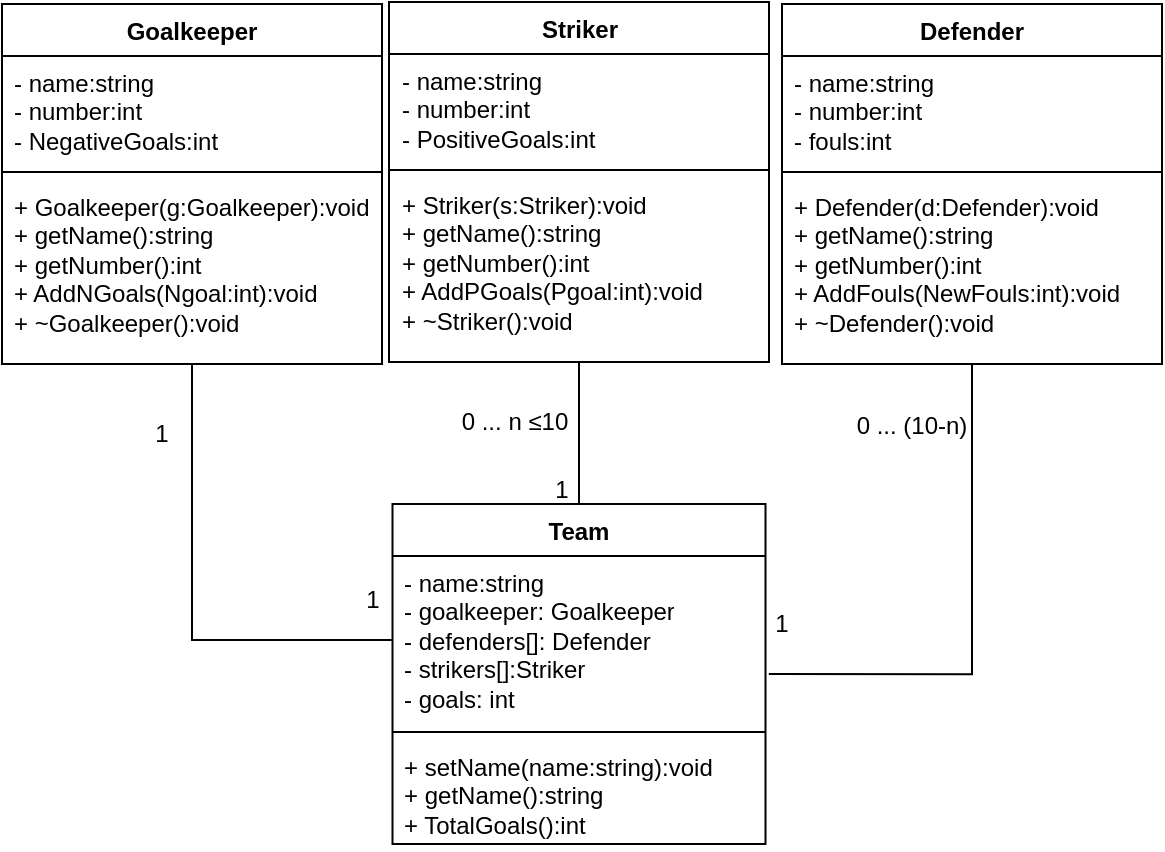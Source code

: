 <mxfile version="21.0.8" type="github">
  <diagram name="Página-1" id="_dQN471PL4yBj2IjJJKB">
    <mxGraphModel dx="955" dy="523" grid="1" gridSize="10" guides="1" tooltips="1" connect="1" arrows="1" fold="1" page="1" pageScale="1" pageWidth="827" pageHeight="1169" math="0" shadow="0">
      <root>
        <mxCell id="0" />
        <mxCell id="1" parent="0" />
        <mxCell id="yFIEnmR-kteyQiOE9jip-26" style="edgeStyle=orthogonalEdgeStyle;rounded=0;orthogonalLoop=1;jettySize=auto;html=1;endArrow=none;endFill=0;" edge="1" parent="1" source="yFIEnmR-kteyQiOE9jip-6" target="yFIEnmR-kteyQiOE9jip-20">
          <mxGeometry relative="1" as="geometry" />
        </mxCell>
        <mxCell id="yFIEnmR-kteyQiOE9jip-6" value="Goalkeeper" style="swimlane;fontStyle=1;align=center;verticalAlign=top;childLayout=stackLayout;horizontal=1;startSize=26;horizontalStack=0;resizeParent=1;resizeParentMax=0;resizeLast=0;collapsible=1;marginBottom=0;whiteSpace=wrap;html=1;" vertex="1" parent="1">
          <mxGeometry x="30" y="430" width="190" height="180" as="geometry" />
        </mxCell>
        <mxCell id="yFIEnmR-kteyQiOE9jip-7" value="- name:string&lt;br&gt;- number:int&lt;br&gt;- NegativeGoals:int" style="text;strokeColor=none;fillColor=none;align=left;verticalAlign=top;spacingLeft=4;spacingRight=4;overflow=hidden;rotatable=0;points=[[0,0.5],[1,0.5]];portConstraint=eastwest;whiteSpace=wrap;html=1;" vertex="1" parent="yFIEnmR-kteyQiOE9jip-6">
          <mxGeometry y="26" width="190" height="54" as="geometry" />
        </mxCell>
        <mxCell id="yFIEnmR-kteyQiOE9jip-8" value="" style="line;strokeWidth=1;fillColor=none;align=left;verticalAlign=middle;spacingTop=-1;spacingLeft=3;spacingRight=3;rotatable=0;labelPosition=right;points=[];portConstraint=eastwest;strokeColor=inherit;" vertex="1" parent="yFIEnmR-kteyQiOE9jip-6">
          <mxGeometry y="80" width="190" height="8" as="geometry" />
        </mxCell>
        <mxCell id="yFIEnmR-kteyQiOE9jip-9" value="+ Goalkeeper(g:Goalkeeper):void&lt;br&gt;+ getName():string&lt;br style=&quot;border-color: var(--border-color);&quot;&gt;+ getNumber():int&lt;br&gt;+ AddNGoals(Ngoal:int):void&lt;br&gt;+ ~Goalkeeper():void" style="text;strokeColor=none;fillColor=none;align=left;verticalAlign=top;spacingLeft=4;spacingRight=4;overflow=hidden;rotatable=0;points=[[0,0.5],[1,0.5]];portConstraint=eastwest;whiteSpace=wrap;html=1;" vertex="1" parent="yFIEnmR-kteyQiOE9jip-6">
          <mxGeometry y="88" width="190" height="92" as="geometry" />
        </mxCell>
        <mxCell id="yFIEnmR-kteyQiOE9jip-24" style="rounded=0;orthogonalLoop=1;jettySize=auto;html=1;entryX=0.5;entryY=0;entryDx=0;entryDy=0;endArrow=none;endFill=0;" edge="1" parent="1" source="yFIEnmR-kteyQiOE9jip-10" target="yFIEnmR-kteyQiOE9jip-19">
          <mxGeometry relative="1" as="geometry" />
        </mxCell>
        <mxCell id="yFIEnmR-kteyQiOE9jip-10" value="Striker" style="swimlane;fontStyle=1;align=center;verticalAlign=top;childLayout=stackLayout;horizontal=1;startSize=26;horizontalStack=0;resizeParent=1;resizeParentMax=0;resizeLast=0;collapsible=1;marginBottom=0;whiteSpace=wrap;html=1;" vertex="1" parent="1">
          <mxGeometry x="223.5" y="429" width="190" height="180" as="geometry" />
        </mxCell>
        <mxCell id="yFIEnmR-kteyQiOE9jip-11" value="- name:string&lt;br style=&quot;border-color: var(--border-color);&quot;&gt;- number:int&lt;br&gt;- PositiveGoals:int" style="text;strokeColor=none;fillColor=none;align=left;verticalAlign=top;spacingLeft=4;spacingRight=4;overflow=hidden;rotatable=0;points=[[0,0.5],[1,0.5]];portConstraint=eastwest;whiteSpace=wrap;html=1;" vertex="1" parent="yFIEnmR-kteyQiOE9jip-10">
          <mxGeometry y="26" width="190" height="54" as="geometry" />
        </mxCell>
        <mxCell id="yFIEnmR-kteyQiOE9jip-12" value="" style="line;strokeWidth=1;fillColor=none;align=left;verticalAlign=middle;spacingTop=-1;spacingLeft=3;spacingRight=3;rotatable=0;labelPosition=right;points=[];portConstraint=eastwest;strokeColor=inherit;" vertex="1" parent="yFIEnmR-kteyQiOE9jip-10">
          <mxGeometry y="80" width="190" height="8" as="geometry" />
        </mxCell>
        <mxCell id="yFIEnmR-kteyQiOE9jip-13" value="+ Striker(s:Striker):void&lt;br style=&quot;border-color: var(--border-color);&quot;&gt;+ getName():string&lt;br&gt;+ getNumber():int&lt;br style=&quot;border-color: var(--border-color);&quot;&gt;+ AddPGoals(Pgoal:int):void&lt;br&gt;+ ~Striker():void" style="text;strokeColor=none;fillColor=none;align=left;verticalAlign=top;spacingLeft=4;spacingRight=4;overflow=hidden;rotatable=0;points=[[0,0.5],[1,0.5]];portConstraint=eastwest;whiteSpace=wrap;html=1;" vertex="1" parent="yFIEnmR-kteyQiOE9jip-10">
          <mxGeometry y="88" width="190" height="92" as="geometry" />
        </mxCell>
        <mxCell id="yFIEnmR-kteyQiOE9jip-25" style="edgeStyle=orthogonalEdgeStyle;rounded=0;orthogonalLoop=1;jettySize=auto;html=1;entryX=1.009;entryY=0.703;entryDx=0;entryDy=0;entryPerimeter=0;strokeColor=default;endArrow=none;endFill=0;" edge="1" parent="1" source="yFIEnmR-kteyQiOE9jip-14" target="yFIEnmR-kteyQiOE9jip-20">
          <mxGeometry relative="1" as="geometry" />
        </mxCell>
        <mxCell id="yFIEnmR-kteyQiOE9jip-14" value="Defender" style="swimlane;fontStyle=1;align=center;verticalAlign=top;childLayout=stackLayout;horizontal=1;startSize=26;horizontalStack=0;resizeParent=1;resizeParentMax=0;resizeLast=0;collapsible=1;marginBottom=0;whiteSpace=wrap;html=1;" vertex="1" parent="1">
          <mxGeometry x="420" y="430" width="190" height="180" as="geometry" />
        </mxCell>
        <mxCell id="yFIEnmR-kteyQiOE9jip-15" value="- name:string&lt;br style=&quot;border-color: var(--border-color);&quot;&gt;- number:int&lt;br&gt;- fouls:int" style="text;strokeColor=none;fillColor=none;align=left;verticalAlign=top;spacingLeft=4;spacingRight=4;overflow=hidden;rotatable=0;points=[[0,0.5],[1,0.5]];portConstraint=eastwest;whiteSpace=wrap;html=1;" vertex="1" parent="yFIEnmR-kteyQiOE9jip-14">
          <mxGeometry y="26" width="190" height="54" as="geometry" />
        </mxCell>
        <mxCell id="yFIEnmR-kteyQiOE9jip-16" value="" style="line;strokeWidth=1;fillColor=none;align=left;verticalAlign=middle;spacingTop=-1;spacingLeft=3;spacingRight=3;rotatable=0;labelPosition=right;points=[];portConstraint=eastwest;strokeColor=inherit;" vertex="1" parent="yFIEnmR-kteyQiOE9jip-14">
          <mxGeometry y="80" width="190" height="8" as="geometry" />
        </mxCell>
        <mxCell id="yFIEnmR-kteyQiOE9jip-17" value="+ Defender(d:Defender):void&lt;br style=&quot;border-color: var(--border-color);&quot;&gt;+ getName():string&lt;br style=&quot;border-color: var(--border-color);&quot;&gt;+ getNumber():int&lt;br style=&quot;border-color: var(--border-color);&quot;&gt;+ AddFouls(NewFouls:int):void&lt;br&gt;+ ~Defender():void" style="text;strokeColor=none;fillColor=none;align=left;verticalAlign=top;spacingLeft=4;spacingRight=4;overflow=hidden;rotatable=0;points=[[0,0.5],[1,0.5]];portConstraint=eastwest;whiteSpace=wrap;html=1;" vertex="1" parent="yFIEnmR-kteyQiOE9jip-14">
          <mxGeometry y="88" width="190" height="92" as="geometry" />
        </mxCell>
        <mxCell id="yFIEnmR-kteyQiOE9jip-19" value="Team" style="swimlane;fontStyle=1;align=center;verticalAlign=top;childLayout=stackLayout;horizontal=1;startSize=26;horizontalStack=0;resizeParent=1;resizeParentMax=0;resizeLast=0;collapsible=1;marginBottom=0;whiteSpace=wrap;html=1;" vertex="1" parent="1">
          <mxGeometry x="225.25" y="680" width="186.5" height="170" as="geometry" />
        </mxCell>
        <mxCell id="yFIEnmR-kteyQiOE9jip-20" value="- name:string&lt;br&gt;- goalkeeper: Goalkeeper&lt;br&gt;- defenders[]: Defender&lt;br&gt;- strikers[]:Striker&lt;br&gt;- goals: int" style="text;strokeColor=none;fillColor=none;align=left;verticalAlign=top;spacingLeft=4;spacingRight=4;overflow=hidden;rotatable=0;points=[[0,0.5],[1,0.5]];portConstraint=eastwest;whiteSpace=wrap;html=1;" vertex="1" parent="yFIEnmR-kteyQiOE9jip-19">
          <mxGeometry y="26" width="186.5" height="84" as="geometry" />
        </mxCell>
        <mxCell id="yFIEnmR-kteyQiOE9jip-21" value="" style="line;strokeWidth=1;fillColor=none;align=left;verticalAlign=middle;spacingTop=-1;spacingLeft=3;spacingRight=3;rotatable=0;labelPosition=right;points=[];portConstraint=eastwest;strokeColor=inherit;" vertex="1" parent="yFIEnmR-kteyQiOE9jip-19">
          <mxGeometry y="110" width="186.5" height="8" as="geometry" />
        </mxCell>
        <mxCell id="yFIEnmR-kteyQiOE9jip-22" value="+ setName(name:string):void&lt;br&gt;+ getName():string&lt;br&gt;+ TotalGoals():int" style="text;strokeColor=none;fillColor=none;align=left;verticalAlign=top;spacingLeft=4;spacingRight=4;overflow=hidden;rotatable=0;points=[[0,0.5],[1,0.5]];portConstraint=eastwest;whiteSpace=wrap;html=1;" vertex="1" parent="yFIEnmR-kteyQiOE9jip-19">
          <mxGeometry y="118" width="186.5" height="52" as="geometry" />
        </mxCell>
        <mxCell id="yFIEnmR-kteyQiOE9jip-29" value="1" style="text;html=1;strokeColor=none;fillColor=none;align=center;verticalAlign=middle;whiteSpace=wrap;rounded=0;" vertex="1" parent="1">
          <mxGeometry x="95" y="630" width="30" height="30" as="geometry" />
        </mxCell>
        <mxCell id="yFIEnmR-kteyQiOE9jip-30" value="1" style="text;html=1;strokeColor=none;fillColor=none;align=center;verticalAlign=middle;whiteSpace=wrap;rounded=0;" vertex="1" parent="1">
          <mxGeometry x="205.25" y="713" width="20.75" height="30" as="geometry" />
        </mxCell>
        <mxCell id="yFIEnmR-kteyQiOE9jip-31" value="1" style="text;html=1;strokeColor=none;fillColor=none;align=center;verticalAlign=middle;whiteSpace=wrap;rounded=0;" vertex="1" parent="1">
          <mxGeometry x="300" y="658" width="20" height="30" as="geometry" />
        </mxCell>
        <mxCell id="yFIEnmR-kteyQiOE9jip-32" value="1" style="text;html=1;strokeColor=none;fillColor=none;align=center;verticalAlign=middle;whiteSpace=wrap;rounded=0;" vertex="1" parent="1">
          <mxGeometry x="407" y="725" width="26" height="30" as="geometry" />
        </mxCell>
        <mxCell id="yFIEnmR-kteyQiOE9jip-35" value="0 ... (10-n)" style="text;html=1;strokeColor=none;fillColor=none;align=center;verticalAlign=middle;whiteSpace=wrap;rounded=0;" vertex="1" parent="1">
          <mxGeometry x="447" y="626" width="76" height="30" as="geometry" />
        </mxCell>
        <mxCell id="yFIEnmR-kteyQiOE9jip-36" value="0 ... n&amp;nbsp;≤10" style="text;html=1;strokeColor=none;fillColor=none;align=center;verticalAlign=middle;whiteSpace=wrap;rounded=0;" vertex="1" parent="1">
          <mxGeometry x="250" y="624" width="73" height="30" as="geometry" />
        </mxCell>
      </root>
    </mxGraphModel>
  </diagram>
</mxfile>
